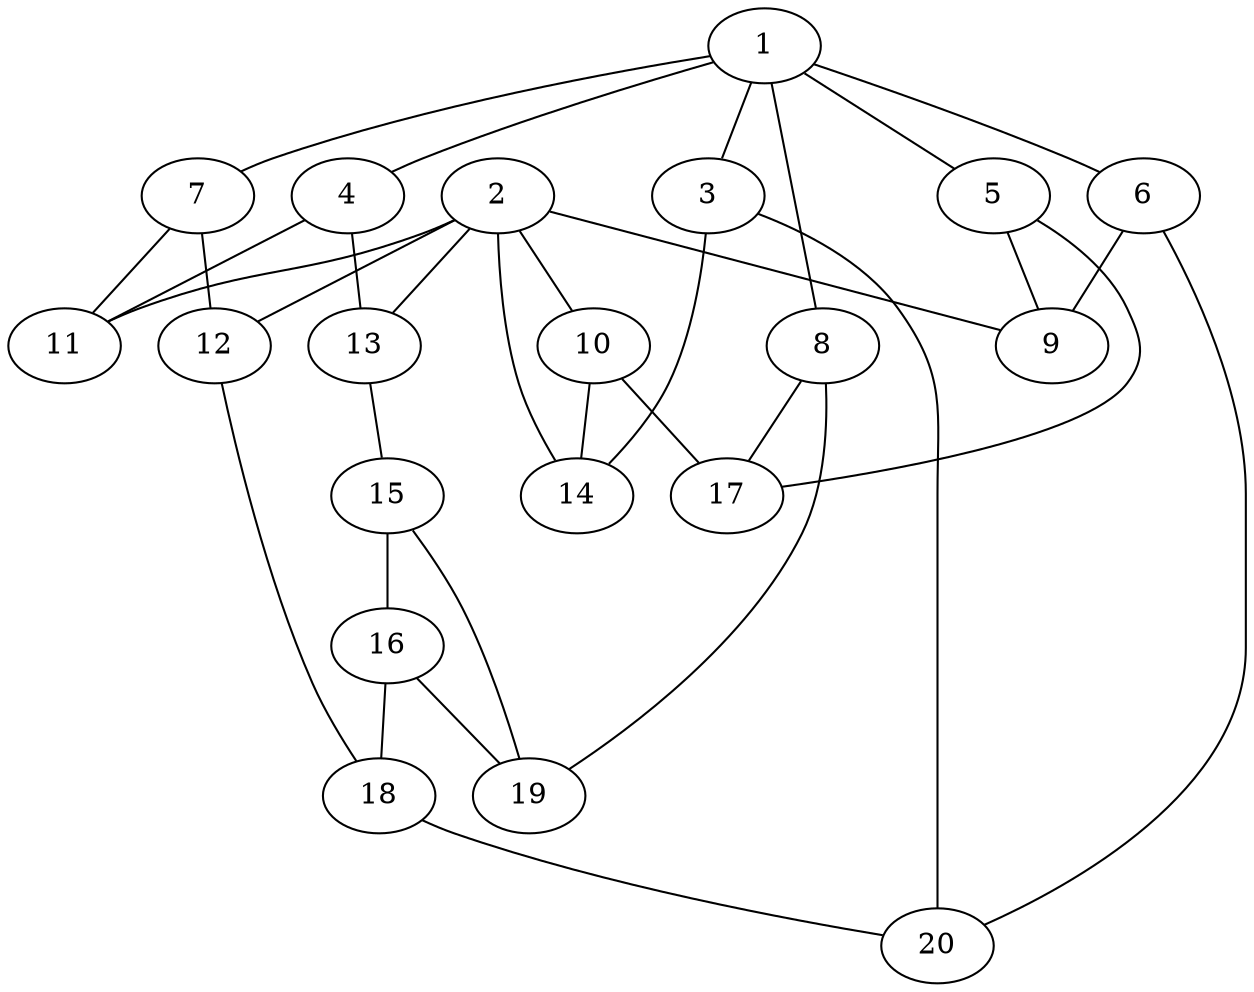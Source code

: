 graph G {
3 -- 20;
16 -- 18;
18 -- 20;
6 -- 9;
16 -- 19;
10 -- 14;
12 -- 18;
2 -- 9;
4 -- 11;
10 -- 17;
2 -- 10;
2 -- 11;
4 -- 13;
8 -- 17;
2 -- 12;
2 -- 13;
8 -- 19;
2 -- 14;
6 -- 20;
15 -- 16;
1 -- 3;
13 -- 15;
1 -- 4;
1 -- 5;
5 -- 9;
7 -- 11;
15 -- 19;
1 -- 6;
7 -- 12;
1 -- 7;
1 -- 8;
3 -- 14;
5 -- 17;
}
